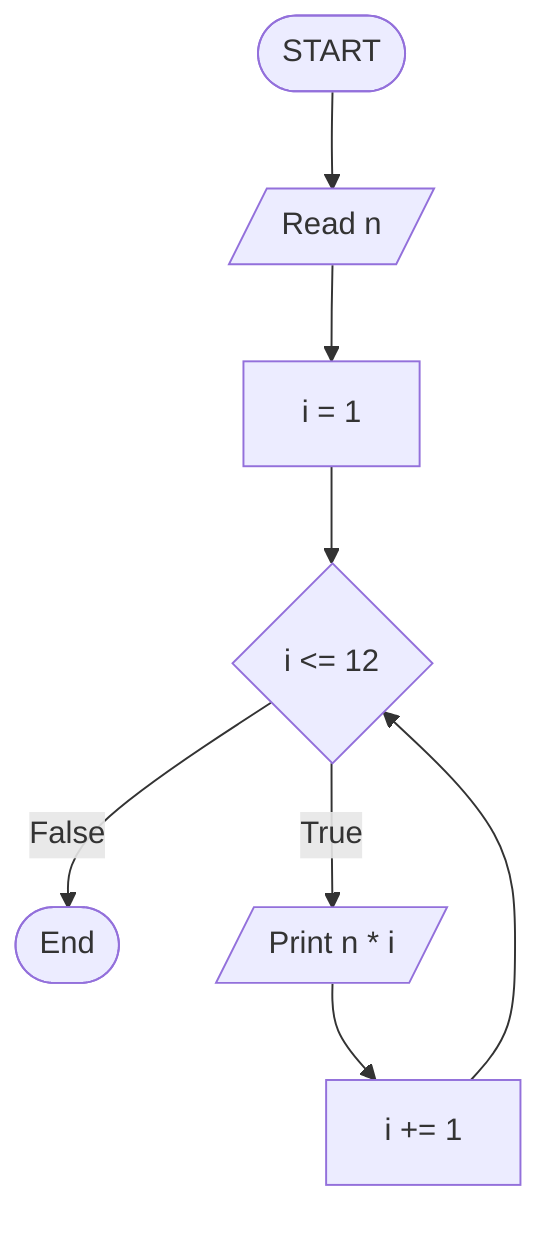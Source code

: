 flowchart TD
START([START]) -->
ReadN[/Read n/] -->
Assign[i = 1] -->
Loop{i <= 12}
Loop -- False -->
  End(["End"])
Loop -- True -->
  Print[/"Print n * i"/] -->
  Increment[i += 1] -->
  Loop